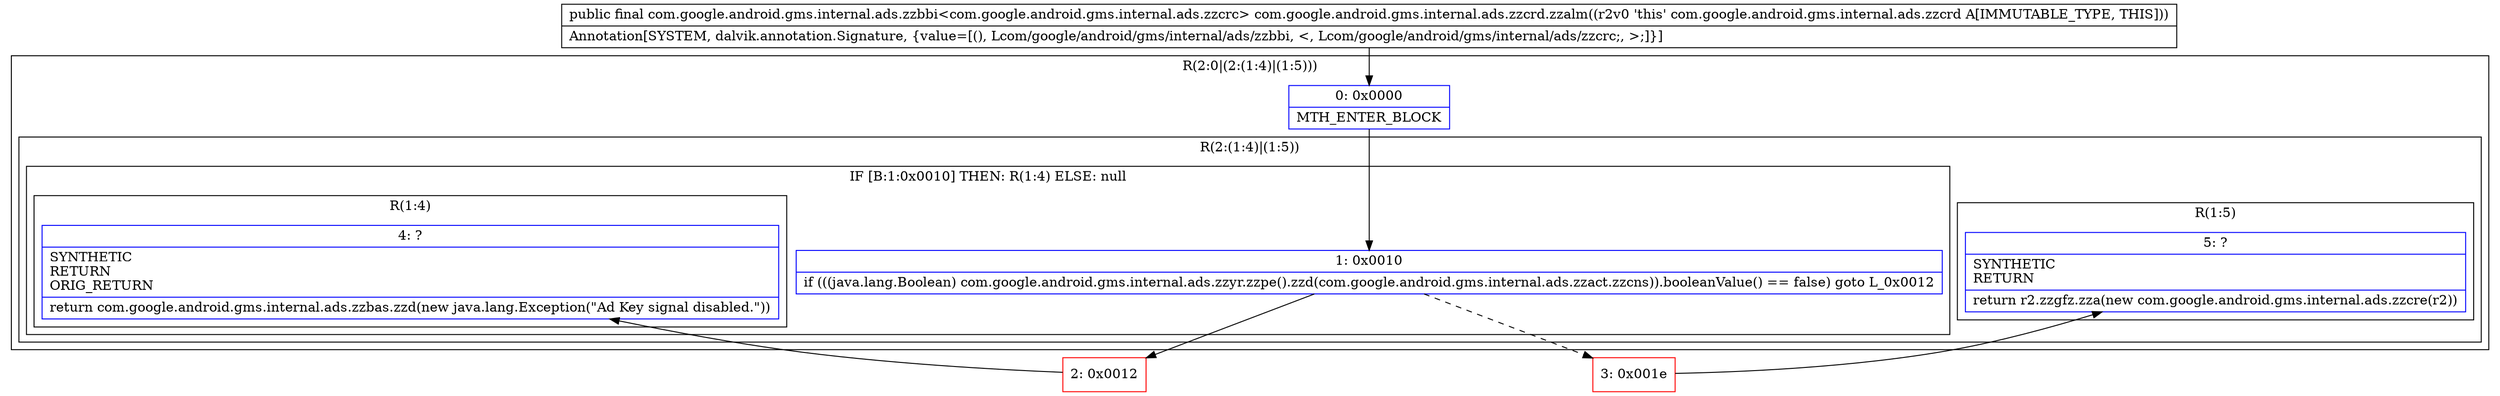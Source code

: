 digraph "CFG forcom.google.android.gms.internal.ads.zzcrd.zzalm()Lcom\/google\/android\/gms\/internal\/ads\/zzbbi;" {
subgraph cluster_Region_807666198 {
label = "R(2:0|(2:(1:4)|(1:5)))";
node [shape=record,color=blue];
Node_0 [shape=record,label="{0\:\ 0x0000|MTH_ENTER_BLOCK\l}"];
subgraph cluster_Region_1215342258 {
label = "R(2:(1:4)|(1:5))";
node [shape=record,color=blue];
subgraph cluster_IfRegion_2139893423 {
label = "IF [B:1:0x0010] THEN: R(1:4) ELSE: null";
node [shape=record,color=blue];
Node_1 [shape=record,label="{1\:\ 0x0010|if (((java.lang.Boolean) com.google.android.gms.internal.ads.zzyr.zzpe().zzd(com.google.android.gms.internal.ads.zzact.zzcns)).booleanValue() == false) goto L_0x0012\l}"];
subgraph cluster_Region_496081 {
label = "R(1:4)";
node [shape=record,color=blue];
Node_4 [shape=record,label="{4\:\ ?|SYNTHETIC\lRETURN\lORIG_RETURN\l|return com.google.android.gms.internal.ads.zzbas.zzd(new java.lang.Exception(\"Ad Key signal disabled.\"))\l}"];
}
}
subgraph cluster_Region_279123829 {
label = "R(1:5)";
node [shape=record,color=blue];
Node_5 [shape=record,label="{5\:\ ?|SYNTHETIC\lRETURN\l|return r2.zzgfz.zza(new com.google.android.gms.internal.ads.zzcre(r2))\l}"];
}
}
}
Node_2 [shape=record,color=red,label="{2\:\ 0x0012}"];
Node_3 [shape=record,color=red,label="{3\:\ 0x001e}"];
MethodNode[shape=record,label="{public final com.google.android.gms.internal.ads.zzbbi\<com.google.android.gms.internal.ads.zzcrc\> com.google.android.gms.internal.ads.zzcrd.zzalm((r2v0 'this' com.google.android.gms.internal.ads.zzcrd A[IMMUTABLE_TYPE, THIS]))  | Annotation[SYSTEM, dalvik.annotation.Signature, \{value=[(), Lcom\/google\/android\/gms\/internal\/ads\/zzbbi, \<, Lcom\/google\/android\/gms\/internal\/ads\/zzcrc;, \>;]\}]\l}"];
MethodNode -> Node_0;
Node_0 -> Node_1;
Node_1 -> Node_2;
Node_1 -> Node_3[style=dashed];
Node_2 -> Node_4;
Node_3 -> Node_5;
}

